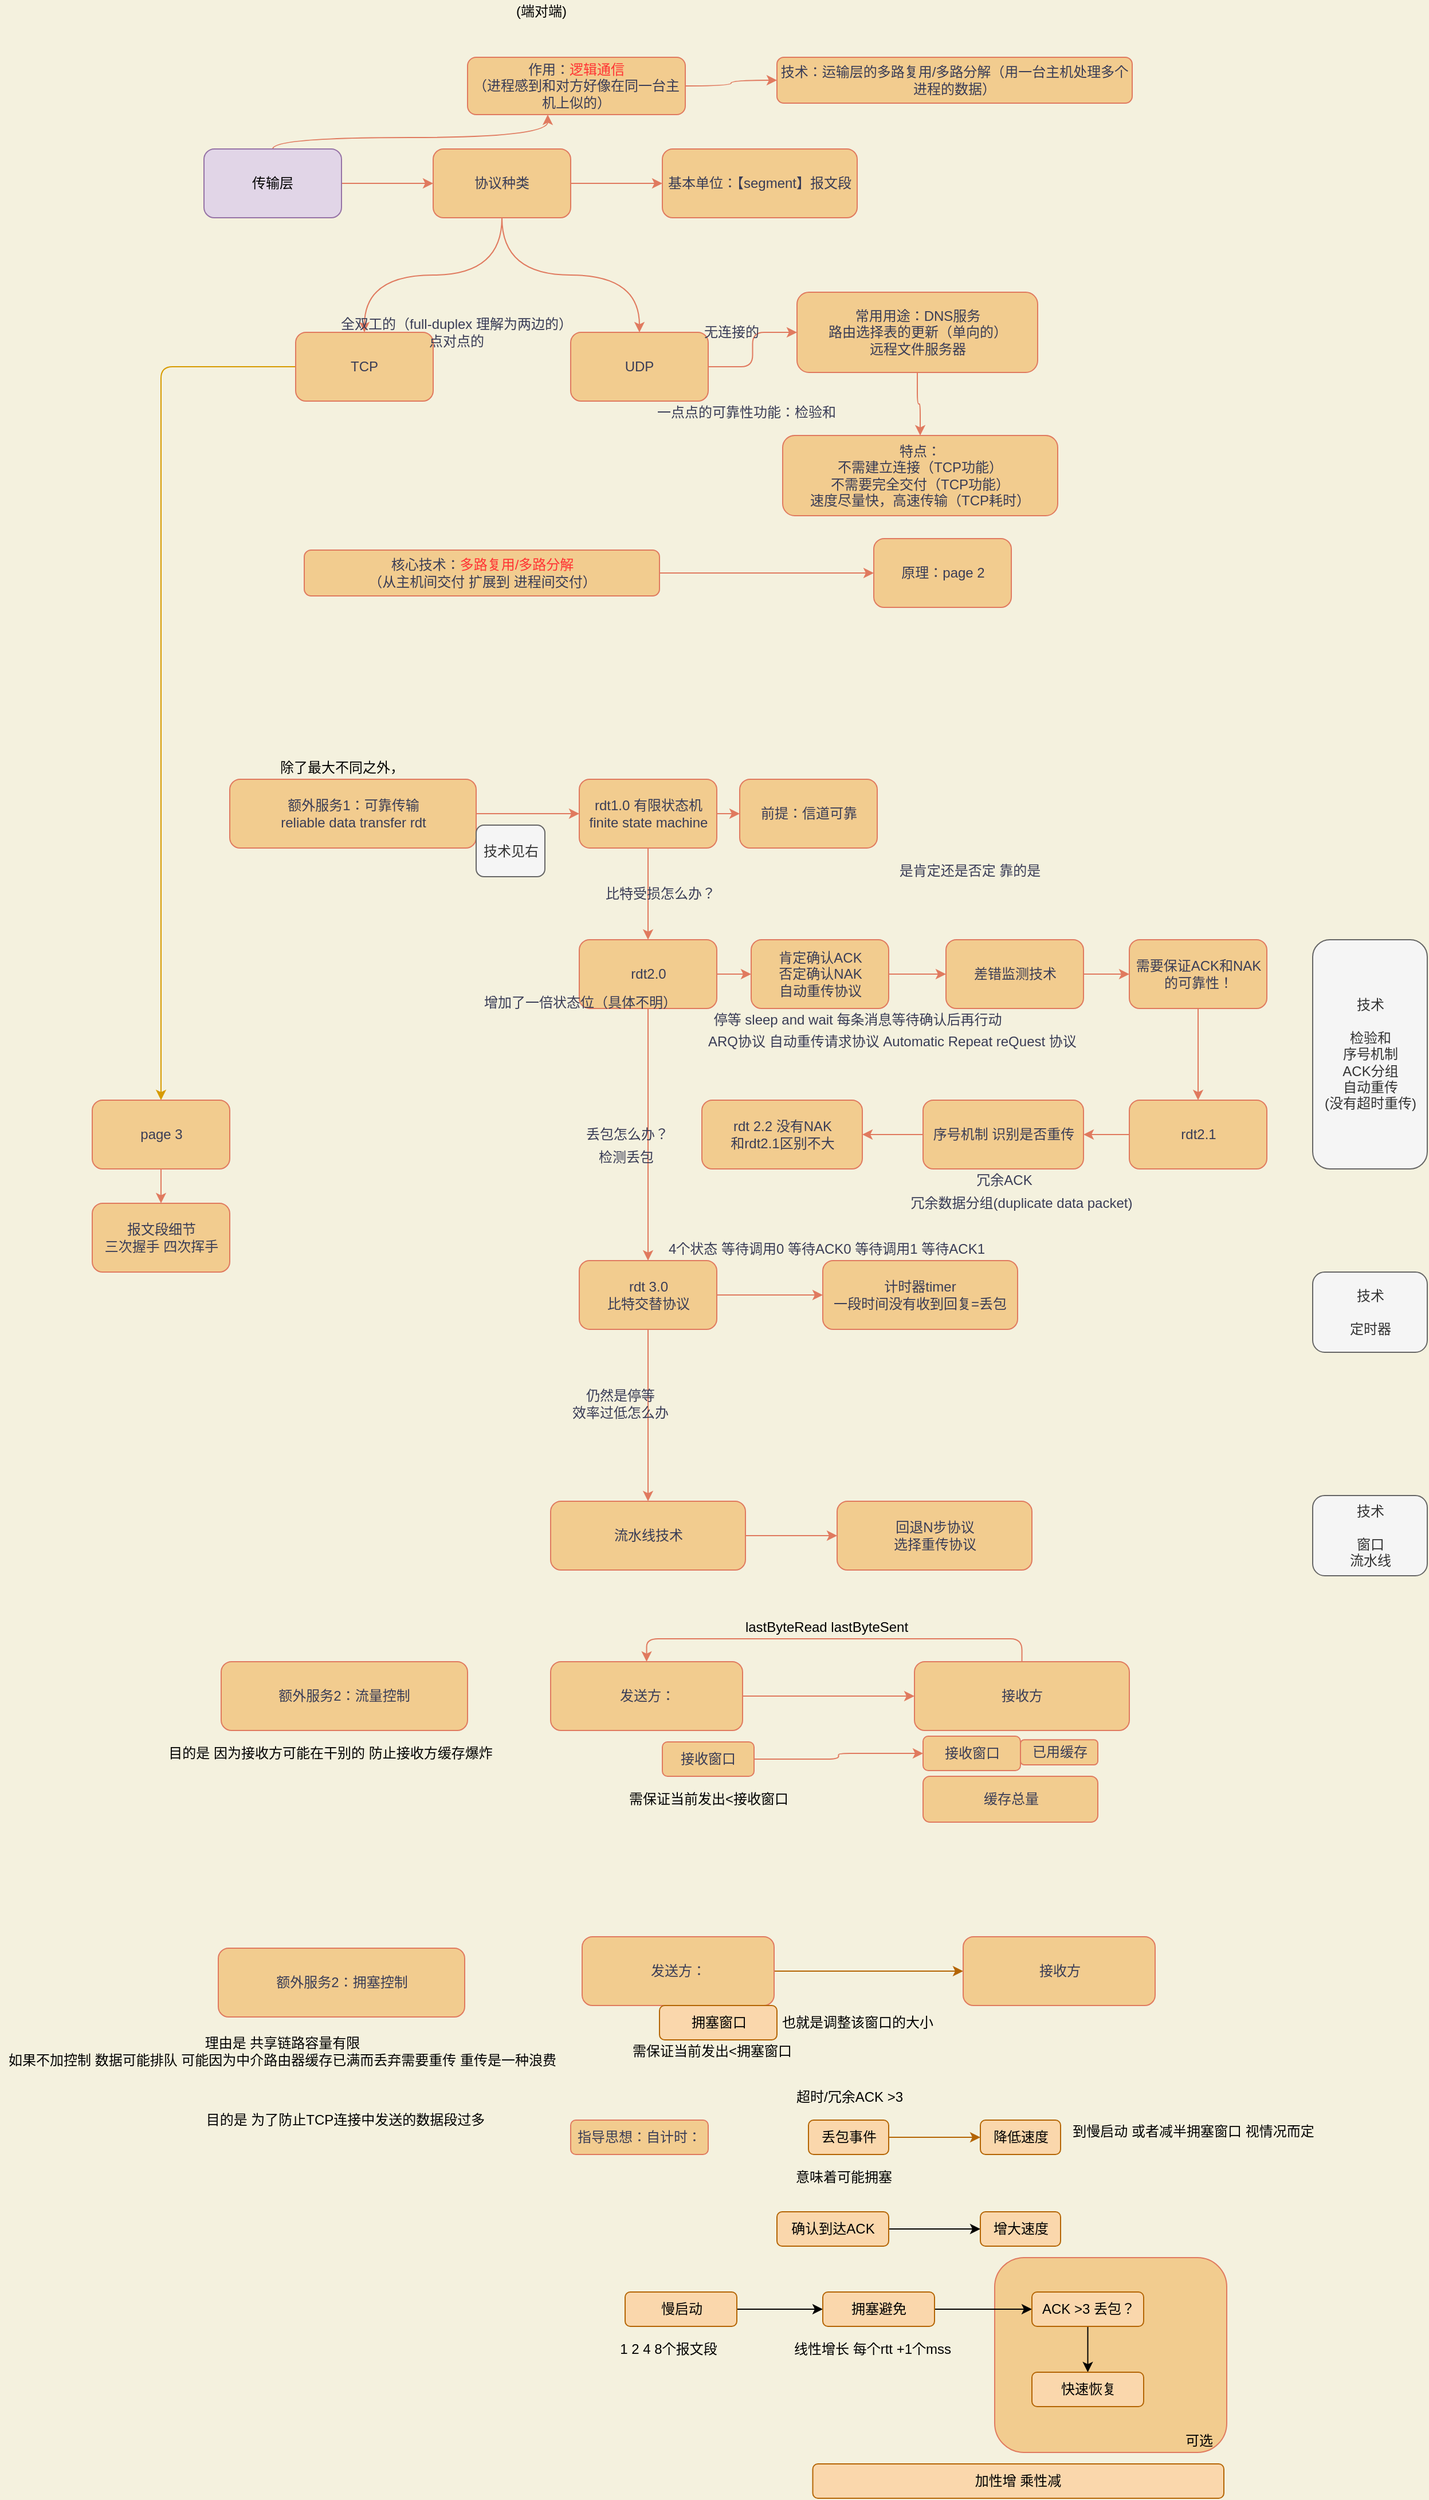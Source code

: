 <mxfile version="13.7.9" type="device" pages="3"><diagram id="uwIbcpYRmToCVGccUjf0" name="第 1 页"><mxGraphModel dx="1576" dy="1725" grid="1" gridSize="10" guides="1" tooltips="1" connect="1" arrows="1" fold="1" page="1" pageScale="1" pageWidth="827" pageHeight="1169" background="#F4F1DE" math="0" shadow="0"><root><mxCell id="0"/><mxCell id="1" parent="0"/><mxCell id="IMJeNNGLsaWncSzJ9tj3-46" value="" style="whiteSpace=wrap;html=1;rounded=1;fontColor=#393C56;strokeColor=#E07A5F;fillColor=#F2CC8F;" vertex="1" parent="1"><mxGeometry x="810" y="1930" width="202.5" height="170" as="geometry"/></mxCell><mxCell id="w6oMPXnxkGMU4bOd8BlV-8" value="" style="edgeStyle=orthogonalEdgeStyle;curved=1;rounded=1;orthogonalLoop=1;jettySize=auto;html=1;strokeColor=#E07A5F;fillColor=#F2CC8F;fontColor=#393C56;" parent="1" source="w6oMPXnxkGMU4bOd8BlV-1" target="w6oMPXnxkGMU4bOd8BlV-7" edge="1"><mxGeometry relative="1" as="geometry"><Array as="points"><mxPoint x="180" y="80"/><mxPoint x="420" y="80"/></Array></mxGeometry></mxCell><mxCell id="w6oMPXnxkGMU4bOd8BlV-10" value="" style="edgeStyle=orthogonalEdgeStyle;curved=1;rounded=1;orthogonalLoop=1;jettySize=auto;html=1;strokeColor=#E07A5F;fillColor=#F2CC8F;fontColor=#393C56;" parent="1" source="w6oMPXnxkGMU4bOd8BlV-1" target="w6oMPXnxkGMU4bOd8BlV-9" edge="1"><mxGeometry relative="1" as="geometry"/></mxCell><mxCell id="w6oMPXnxkGMU4bOd8BlV-1" value="传输层" style="whiteSpace=wrap;html=1;fillColor=#e1d5e7;rounded=1;strokeColor=#9673a6;" parent="1" vertex="1"><mxGeometry x="120" y="90" width="120" height="60" as="geometry"/></mxCell><mxCell id="w6oMPXnxkGMU4bOd8BlV-20" value="" style="edgeStyle=orthogonalEdgeStyle;curved=1;rounded=1;orthogonalLoop=1;jettySize=auto;html=1;strokeColor=#E07A5F;fillColor=#F2CC8F;fontColor=#393C56;" parent="1" source="w6oMPXnxkGMU4bOd8BlV-7" target="w6oMPXnxkGMU4bOd8BlV-19" edge="1"><mxGeometry relative="1" as="geometry"/></mxCell><mxCell id="w6oMPXnxkGMU4bOd8BlV-7" value="作用：&lt;font color=&quot;#ff3333&quot;&gt;逻辑通信&lt;/font&gt;&lt;br&gt;（进程感到和对方好像在同一台主机上似的）" style="whiteSpace=wrap;html=1;fillColor=#F2CC8F;strokeColor=#E07A5F;fontColor=#393C56;rounded=1;" parent="1" vertex="1"><mxGeometry x="350" y="10" width="190" height="50" as="geometry"/></mxCell><mxCell id="w6oMPXnxkGMU4bOd8BlV-12" value="" style="edgeStyle=orthogonalEdgeStyle;curved=1;rounded=1;orthogonalLoop=1;jettySize=auto;html=1;strokeColor=#E07A5F;fillColor=#F2CC8F;fontColor=#393C56;exitX=0.5;exitY=1;exitDx=0;exitDy=0;exitPerimeter=0;" parent="1" source="w6oMPXnxkGMU4bOd8BlV-9" target="w6oMPXnxkGMU4bOd8BlV-11" edge="1"><mxGeometry relative="1" as="geometry"/></mxCell><mxCell id="w6oMPXnxkGMU4bOd8BlV-16" style="edgeStyle=orthogonalEdgeStyle;curved=1;rounded=1;orthogonalLoop=1;jettySize=auto;html=1;strokeColor=#E07A5F;fillColor=#F2CC8F;fontColor=#393C56;" parent="1" source="w6oMPXnxkGMU4bOd8BlV-9" target="w6oMPXnxkGMU4bOd8BlV-14" edge="1"><mxGeometry relative="1" as="geometry"/></mxCell><mxCell id="w6oMPXnxkGMU4bOd8BlV-18" value="" style="edgeStyle=orthogonalEdgeStyle;curved=1;rounded=1;orthogonalLoop=1;jettySize=auto;html=1;strokeColor=#E07A5F;fillColor=#F2CC8F;fontColor=#393C56;" parent="1" source="w6oMPXnxkGMU4bOd8BlV-9" target="w6oMPXnxkGMU4bOd8BlV-17" edge="1"><mxGeometry relative="1" as="geometry"/></mxCell><mxCell id="w6oMPXnxkGMU4bOd8BlV-9" value="协议种类" style="whiteSpace=wrap;html=1;rounded=1;fontColor=#393C56;strokeColor=#E07A5F;fillColor=#F2CC8F;" parent="1" vertex="1"><mxGeometry x="320" y="90" width="120" height="60" as="geometry"/></mxCell><mxCell id="I4qp80SvUWEn1L2oXd5L-5" style="edgeStyle=orthogonalEdgeStyle;curved=0;rounded=1;sketch=0;orthogonalLoop=1;jettySize=auto;html=1;strokeColor=#d79b00;fillColor=#ffe6cc;fontColor=#393C56;entryX=0.5;entryY=0;entryDx=0;entryDy=0;" parent="1" source="w6oMPXnxkGMU4bOd8BlV-11" target="Va3bk6dm8qw_091xM9li-57" edge="1"><mxGeometry relative="1" as="geometry"><mxPoint x="85" y="670" as="targetPoint"/></mxGeometry></mxCell><mxCell id="w6oMPXnxkGMU4bOd8BlV-11" value="TCP" style="whiteSpace=wrap;html=1;rounded=1;fontColor=#393C56;strokeColor=#E07A5F;fillColor=#F2CC8F;" parent="1" vertex="1"><mxGeometry x="200" y="250" width="120" height="60" as="geometry"/></mxCell><mxCell id="Va3bk6dm8qw_091xM9li-101" value="" style="edgeStyle=orthogonalEdgeStyle;curved=0;rounded=1;sketch=0;orthogonalLoop=1;jettySize=auto;html=1;strokeColor=#E07A5F;fillColor=#F2CC8F;fontColor=#393C56;" parent="1" source="w6oMPXnxkGMU4bOd8BlV-14" target="Va3bk6dm8qw_091xM9li-100" edge="1"><mxGeometry relative="1" as="geometry"/></mxCell><mxCell id="w6oMPXnxkGMU4bOd8BlV-14" value="UDP" style="whiteSpace=wrap;html=1;rounded=1;fontColor=#393C56;strokeColor=#E07A5F;fillColor=#F2CC8F;" parent="1" vertex="1"><mxGeometry x="440" y="250" width="120" height="60" as="geometry"/></mxCell><mxCell id="w6oMPXnxkGMU4bOd8BlV-17" value="基本单位：【segment】报文段" style="whiteSpace=wrap;html=1;rounded=1;fontColor=#393C56;strokeColor=#E07A5F;fillColor=#F2CC8F;" parent="1" vertex="1"><mxGeometry x="520" y="90" width="170" height="60" as="geometry"/></mxCell><mxCell id="w6oMPXnxkGMU4bOd8BlV-19" value="技术：运输层的多路复用/多路分解（用一台主机处理多个进程的数据）" style="whiteSpace=wrap;html=1;fillColor=#F2CC8F;strokeColor=#E07A5F;fontColor=#393C56;rounded=1;" parent="1" vertex="1"><mxGeometry x="620" y="10" width="310" height="40" as="geometry"/></mxCell><mxCell id="KtajZlU_JOwA5aKmxbby-44" value="全双工的（full-duplex 理解为两边的）&lt;br&gt;点对点的" style="text;html=1;align=center;verticalAlign=middle;resizable=0;points=[];autosize=1;fontColor=#393C56;" parent="1" vertex="1"><mxGeometry x="230" y="235" width="220" height="30" as="geometry"/></mxCell><mxCell id="Va3bk6dm8qw_091xM9li-1" value="无连接的" style="text;html=1;align=center;verticalAlign=middle;resizable=0;points=[];autosize=1;fontColor=#393C56;" parent="1" vertex="1"><mxGeometry x="550" y="240" width="60" height="20" as="geometry"/></mxCell><mxCell id="Va3bk6dm8qw_091xM9li-51" value="" style="edgeStyle=orthogonalEdgeStyle;curved=0;rounded=1;sketch=0;orthogonalLoop=1;jettySize=auto;html=1;strokeColor=#E07A5F;fillColor=#F2CC8F;fontColor=#393C56;" parent="1" source="Va3bk6dm8qw_091xM9li-52" target="Va3bk6dm8qw_091xM9li-55" edge="1"><mxGeometry relative="1" as="geometry"/></mxCell><mxCell id="Va3bk6dm8qw_091xM9li-52" value="核心技术：&lt;font color=&quot;#ff3333&quot;&gt;多路复用/多路分解&lt;/font&gt;&lt;br&gt;（从主机间交付 扩展到 进程间交付）" style="whiteSpace=wrap;html=1;fillColor=#F2CC8F;strokeColor=#E07A5F;fontColor=#393C56;rounded=1;" parent="1" vertex="1"><mxGeometry x="207.5" y="440" width="310" height="40" as="geometry"/></mxCell><mxCell id="Va3bk6dm8qw_091xM9li-53" value="" style="edgeStyle=orthogonalEdgeStyle;curved=0;rounded=1;sketch=0;orthogonalLoop=1;jettySize=auto;html=1;strokeColor=#E07A5F;fillColor=#F2CC8F;fontColor=#393C56;" parent="1" source="Va3bk6dm8qw_091xM9li-54" target="Va3bk6dm8qw_091xM9li-61" edge="1"><mxGeometry relative="1" as="geometry"/></mxCell><mxCell id="Va3bk6dm8qw_091xM9li-54" value="额外服务1：可靠传输&lt;br&gt;reliable data transfer rdt" style="whiteSpace=wrap;html=1;rounded=1;fontColor=#393C56;strokeColor=#E07A5F;fillColor=#F2CC8F;" parent="1" vertex="1"><mxGeometry x="142.5" y="640" width="215" height="60" as="geometry"/></mxCell><mxCell id="Va3bk6dm8qw_091xM9li-55" value="原理：page 2" style="whiteSpace=wrap;html=1;rounded=1;fontColor=#393C56;strokeColor=#E07A5F;fillColor=#F2CC8F;" parent="1" vertex="1"><mxGeometry x="704.5" y="430" width="120" height="60" as="geometry"/></mxCell><mxCell id="Va3bk6dm8qw_091xM9li-56" value="" style="edgeStyle=orthogonalEdgeStyle;curved=0;rounded=1;sketch=0;orthogonalLoop=1;jettySize=auto;html=1;strokeColor=#E07A5F;fillColor=#F2CC8F;fontColor=#393C56;" parent="1" source="Va3bk6dm8qw_091xM9li-57" target="Va3bk6dm8qw_091xM9li-62" edge="1"><mxGeometry relative="1" as="geometry"/></mxCell><mxCell id="Va3bk6dm8qw_091xM9li-57" value="page 3" style="rounded=1;whiteSpace=wrap;html=1;sketch=0;strokeColor=#E07A5F;fillColor=#F2CC8F;fontColor=#393C56;" parent="1" vertex="1"><mxGeometry x="22.5" y="920" width="120" height="60" as="geometry"/></mxCell><mxCell id="Va3bk6dm8qw_091xM9li-58" value="额外服务2：流量控制" style="whiteSpace=wrap;html=1;rounded=1;fontColor=#393C56;strokeColor=#E07A5F;fillColor=#F2CC8F;" parent="1" vertex="1"><mxGeometry x="135" y="1410" width="215" height="60" as="geometry"/></mxCell><mxCell id="Va3bk6dm8qw_091xM9li-59" value="" style="edgeStyle=orthogonalEdgeStyle;curved=0;rounded=1;sketch=0;orthogonalLoop=1;jettySize=auto;html=1;strokeColor=#E07A5F;fillColor=#F2CC8F;fontColor=#393C56;" parent="1" source="Va3bk6dm8qw_091xM9li-61" target="Va3bk6dm8qw_091xM9li-63" edge="1"><mxGeometry relative="1" as="geometry"/></mxCell><mxCell id="Va3bk6dm8qw_091xM9li-60" value="" style="edgeStyle=orthogonalEdgeStyle;curved=0;rounded=1;sketch=0;orthogonalLoop=1;jettySize=auto;html=1;strokeColor=#E07A5F;fillColor=#F2CC8F;fontColor=#393C56;" parent="1" source="Va3bk6dm8qw_091xM9li-61" target="Va3bk6dm8qw_091xM9li-66" edge="1"><mxGeometry relative="1" as="geometry"/></mxCell><mxCell id="Va3bk6dm8qw_091xM9li-61" value="rdt1.0 有限状态机&lt;br&gt;finite state machine" style="whiteSpace=wrap;html=1;rounded=1;fontColor=#393C56;strokeColor=#E07A5F;fillColor=#F2CC8F;" parent="1" vertex="1"><mxGeometry x="447.5" y="640" width="120" height="60" as="geometry"/></mxCell><mxCell id="Va3bk6dm8qw_091xM9li-62" value="报文段细节&lt;br&gt;三次握手 四次挥手" style="whiteSpace=wrap;html=1;rounded=1;fontColor=#393C56;strokeColor=#E07A5F;fillColor=#F2CC8F;sketch=0;" parent="1" vertex="1"><mxGeometry x="22.5" y="1010" width="120" height="60" as="geometry"/></mxCell><mxCell id="Va3bk6dm8qw_091xM9li-63" value="前提：信道可靠" style="whiteSpace=wrap;html=1;rounded=1;fontColor=#393C56;strokeColor=#E07A5F;fillColor=#F2CC8F;" parent="1" vertex="1"><mxGeometry x="587.5" y="640" width="120" height="60" as="geometry"/></mxCell><mxCell id="Va3bk6dm8qw_091xM9li-64" value="" style="edgeStyle=orthogonalEdgeStyle;curved=0;rounded=1;sketch=0;orthogonalLoop=1;jettySize=auto;html=1;strokeColor=#E07A5F;fillColor=#F2CC8F;fontColor=#393C56;" parent="1" source="Va3bk6dm8qw_091xM9li-66" target="Va3bk6dm8qw_091xM9li-68" edge="1"><mxGeometry relative="1" as="geometry"/></mxCell><mxCell id="Va3bk6dm8qw_091xM9li-65" style="edgeStyle=orthogonalEdgeStyle;curved=0;rounded=1;sketch=0;orthogonalLoop=1;jettySize=auto;html=1;strokeColor=#E07A5F;fillColor=#F2CC8F;fontColor=#393C56;entryX=0.5;entryY=0;entryDx=0;entryDy=0;" parent="1" source="Va3bk6dm8qw_091xM9li-66" target="Va3bk6dm8qw_091xM9li-84" edge="1"><mxGeometry relative="1" as="geometry"><mxPoint x="507.5" y="1070.0" as="targetPoint"/></mxGeometry></mxCell><mxCell id="Va3bk6dm8qw_091xM9li-66" value="rdt2.0" style="whiteSpace=wrap;html=1;rounded=1;fontColor=#393C56;strokeColor=#E07A5F;fillColor=#F2CC8F;" parent="1" vertex="1"><mxGeometry x="447.5" y="780" width="120" height="60" as="geometry"/></mxCell><mxCell id="Va3bk6dm8qw_091xM9li-67" value="" style="edgeStyle=orthogonalEdgeStyle;curved=0;rounded=1;sketch=0;orthogonalLoop=1;jettySize=auto;html=1;strokeColor=#E07A5F;fillColor=#F2CC8F;fontColor=#393C56;" parent="1" source="Va3bk6dm8qw_091xM9li-68" target="Va3bk6dm8qw_091xM9li-70" edge="1"><mxGeometry relative="1" as="geometry"/></mxCell><mxCell id="Va3bk6dm8qw_091xM9li-68" value="肯定确认ACK&lt;br&gt;否定确认NAK&lt;br&gt;自动重传协议" style="whiteSpace=wrap;html=1;rounded=1;fontColor=#393C56;strokeColor=#E07A5F;fillColor=#F2CC8F;" parent="1" vertex="1"><mxGeometry x="597.5" y="780" width="120" height="60" as="geometry"/></mxCell><mxCell id="Va3bk6dm8qw_091xM9li-69" value="" style="edgeStyle=orthogonalEdgeStyle;curved=0;rounded=1;sketch=0;orthogonalLoop=1;jettySize=auto;html=1;strokeColor=#E07A5F;fillColor=#F2CC8F;fontColor=#393C56;" parent="1" source="Va3bk6dm8qw_091xM9li-70" target="Va3bk6dm8qw_091xM9li-74" edge="1"><mxGeometry relative="1" as="geometry"/></mxCell><mxCell id="Va3bk6dm8qw_091xM9li-70" value="差错监测技术" style="whiteSpace=wrap;html=1;rounded=1;fontColor=#393C56;strokeColor=#E07A5F;fillColor=#F2CC8F;" parent="1" vertex="1"><mxGeometry x="767.5" y="780" width="120" height="60" as="geometry"/></mxCell><mxCell id="Va3bk6dm8qw_091xM9li-71" value="是肯定还是否定 靠的是" style="text;html=1;align=center;verticalAlign=middle;resizable=0;points=[];autosize=1;fontColor=#393C56;" parent="1" vertex="1"><mxGeometry x="717.5" y="710" width="140" height="20" as="geometry"/></mxCell><mxCell id="Va3bk6dm8qw_091xM9li-72" value="停等 sleep and wait 每条消息等待确认后再行动" style="text;html=1;align=center;verticalAlign=middle;resizable=0;points=[];autosize=1;fontColor=#393C56;" parent="1" vertex="1"><mxGeometry x="554.5" y="840" width="270" height="20" as="geometry"/></mxCell><mxCell id="Va3bk6dm8qw_091xM9li-73" value="" style="edgeStyle=orthogonalEdgeStyle;curved=0;rounded=1;sketch=0;orthogonalLoop=1;jettySize=auto;html=1;strokeColor=#E07A5F;fillColor=#F2CC8F;fontColor=#393C56;" parent="1" source="Va3bk6dm8qw_091xM9li-74" target="Va3bk6dm8qw_091xM9li-76" edge="1"><mxGeometry relative="1" as="geometry"/></mxCell><mxCell id="Va3bk6dm8qw_091xM9li-74" value="需要保证ACK和NAK的可靠性！" style="whiteSpace=wrap;html=1;rounded=1;fontColor=#393C56;strokeColor=#E07A5F;fillColor=#F2CC8F;" parent="1" vertex="1"><mxGeometry x="927.5" y="780" width="120" height="60" as="geometry"/></mxCell><mxCell id="Va3bk6dm8qw_091xM9li-75" value="" style="edgeStyle=orthogonalEdgeStyle;curved=0;rounded=1;sketch=0;orthogonalLoop=1;jettySize=auto;html=1;strokeColor=#E07A5F;fillColor=#F2CC8F;fontColor=#393C56;" parent="1" source="Va3bk6dm8qw_091xM9li-76" target="Va3bk6dm8qw_091xM9li-79" edge="1"><mxGeometry relative="1" as="geometry"/></mxCell><mxCell id="Va3bk6dm8qw_091xM9li-76" value="rdt2.1 &lt;br&gt;" style="whiteSpace=wrap;html=1;rounded=1;fontColor=#393C56;strokeColor=#E07A5F;fillColor=#F2CC8F;" parent="1" vertex="1"><mxGeometry x="927.5" y="920" width="120" height="60" as="geometry"/></mxCell><mxCell id="Va3bk6dm8qw_091xM9li-77" value="ARQ协议 自动重传请求协议 Automatic Repeat reQuest 协议" style="text;whiteSpace=wrap;html=1;fontColor=#393C56;" parent="1" vertex="1"><mxGeometry x="557.5" y="855" width="350" height="30" as="geometry"/></mxCell><mxCell id="Va3bk6dm8qw_091xM9li-78" value="" style="edgeStyle=orthogonalEdgeStyle;curved=0;rounded=1;sketch=0;orthogonalLoop=1;jettySize=auto;html=1;strokeColor=#E07A5F;fillColor=#F2CC8F;fontColor=#393C56;" parent="1" source="Va3bk6dm8qw_091xM9li-79" target="Va3bk6dm8qw_091xM9li-87" edge="1"><mxGeometry relative="1" as="geometry"/></mxCell><mxCell id="Va3bk6dm8qw_091xM9li-79" value="序号机制 识别是否重传" style="whiteSpace=wrap;html=1;rounded=1;fontColor=#393C56;strokeColor=#E07A5F;fillColor=#F2CC8F;" parent="1" vertex="1"><mxGeometry x="747.5" y="920" width="140" height="60" as="geometry"/></mxCell><mxCell id="Va3bk6dm8qw_091xM9li-80" value="比特受损怎么办？" style="text;html=1;align=center;verticalAlign=middle;resizable=0;points=[];autosize=1;fontColor=#393C56;" parent="1" vertex="1"><mxGeometry x="462.5" y="730" width="110" height="20" as="geometry"/></mxCell><mxCell id="Va3bk6dm8qw_091xM9li-81" value="增加了一倍状态位（具体不明）" style="text;html=1;align=center;verticalAlign=middle;resizable=0;points=[];autosize=1;fontColor=#393C56;" parent="1" vertex="1"><mxGeometry x="357.5" y="825" width="180" height="20" as="geometry"/></mxCell><mxCell id="Va3bk6dm8qw_091xM9li-82" value="" style="edgeStyle=orthogonalEdgeStyle;curved=0;rounded=1;sketch=0;orthogonalLoop=1;jettySize=auto;html=1;strokeColor=#E07A5F;fillColor=#F2CC8F;fontColor=#393C56;" parent="1" source="Va3bk6dm8qw_091xM9li-84" target="Va3bk6dm8qw_091xM9li-91" edge="1"><mxGeometry relative="1" as="geometry"/></mxCell><mxCell id="Va3bk6dm8qw_091xM9li-83" style="edgeStyle=orthogonalEdgeStyle;curved=0;rounded=1;sketch=0;orthogonalLoop=1;jettySize=auto;html=1;strokeColor=#E07A5F;fillColor=#F2CC8F;fontColor=#393C56;entryX=0.5;entryY=0;entryDx=0;entryDy=0;" parent="1" source="Va3bk6dm8qw_091xM9li-84" target="Va3bk6dm8qw_091xM9li-94" edge="1"><mxGeometry relative="1" as="geometry"><mxPoint x="507.5" y="1280.0" as="targetPoint"/></mxGeometry></mxCell><mxCell id="Va3bk6dm8qw_091xM9li-84" value="rdt 3.0&lt;br&gt;比特交替协议" style="rounded=1;whiteSpace=wrap;html=1;sketch=0;strokeColor=#E07A5F;fillColor=#F2CC8F;fontColor=#393C56;" parent="1" vertex="1"><mxGeometry x="447.5" y="1060" width="120" height="60" as="geometry"/></mxCell><mxCell id="Va3bk6dm8qw_091xM9li-85" value="丢包怎么办？" style="text;html=1;align=center;verticalAlign=middle;resizable=0;points=[];autosize=1;fontColor=#393C56;" parent="1" vertex="1"><mxGeometry x="444" y="940" width="90" height="20" as="geometry"/></mxCell><mxCell id="Va3bk6dm8qw_091xM9li-86" value="冗余ACK" style="text;html=1;align=center;verticalAlign=middle;resizable=0;points=[];autosize=1;fontColor=#393C56;" parent="1" vertex="1"><mxGeometry x="787.5" y="980" width="60" height="20" as="geometry"/></mxCell><mxCell id="Va3bk6dm8qw_091xM9li-87" value="rdt 2.2 没有NAK&lt;br&gt;和rdt2.1区别不大" style="whiteSpace=wrap;html=1;rounded=1;fontColor=#393C56;strokeColor=#E07A5F;fillColor=#F2CC8F;" parent="1" vertex="1"><mxGeometry x="554.5" y="920" width="140" height="60" as="geometry"/></mxCell><mxCell id="Va3bk6dm8qw_091xM9li-88" value="检测丢包" style="text;html=1;align=center;verticalAlign=middle;resizable=0;points=[];autosize=1;fontColor=#393C56;" parent="1" vertex="1"><mxGeometry x="457.5" y="960" width="60" height="20" as="geometry"/></mxCell><mxCell id="Va3bk6dm8qw_091xM9li-89" value="技术&lt;br&gt;&lt;br&gt;检验和&lt;br&gt;序号机制&lt;br&gt;ACK分组&lt;br&gt;自动重传&lt;br&gt;(没有超时重传)" style="rounded=1;whiteSpace=wrap;html=1;sketch=0;strokeColor=#666666;fillColor=#f5f5f5;fontColor=#333333;" parent="1" vertex="1"><mxGeometry x="1087.5" y="780" width="100" height="200" as="geometry"/></mxCell><mxCell id="Va3bk6dm8qw_091xM9li-90" value="冗余数据分组(duplicate data packet)" style="text;html=1;align=center;verticalAlign=middle;resizable=0;points=[];autosize=1;fontColor=#393C56;" parent="1" vertex="1"><mxGeometry x="727.5" y="1000" width="210" height="20" as="geometry"/></mxCell><mxCell id="Va3bk6dm8qw_091xM9li-91" value="计时器timer&lt;br&gt;一段时间没有收到回复=丢包" style="rounded=1;whiteSpace=wrap;html=1;sketch=0;strokeColor=#E07A5F;fillColor=#F2CC8F;fontColor=#393C56;" parent="1" vertex="1"><mxGeometry x="660" y="1060" width="170" height="60" as="geometry"/></mxCell><mxCell id="Va3bk6dm8qw_091xM9li-92" value="4个状态 等待调用0 等待ACK0 等待调用1 等待ACK1" style="text;html=1;align=center;verticalAlign=middle;resizable=0;points=[];autosize=1;fontColor=#393C56;" parent="1" vertex="1"><mxGeometry x="517.5" y="1040" width="290" height="20" as="geometry"/></mxCell><mxCell id="Va3bk6dm8qw_091xM9li-93" value="" style="edgeStyle=orthogonalEdgeStyle;curved=0;rounded=1;sketch=0;orthogonalLoop=1;jettySize=auto;html=1;strokeColor=#E07A5F;fillColor=#F2CC8F;fontColor=#393C56;" parent="1" source="Va3bk6dm8qw_091xM9li-94" target="Va3bk6dm8qw_091xM9li-96" edge="1"><mxGeometry relative="1" as="geometry"/></mxCell><mxCell id="Va3bk6dm8qw_091xM9li-94" value="流水线技术" style="rounded=1;whiteSpace=wrap;html=1;sketch=0;strokeColor=#E07A5F;fillColor=#F2CC8F;fontColor=#393C56;" parent="1" vertex="1"><mxGeometry x="422.5" y="1270" width="170" height="60" as="geometry"/></mxCell><mxCell id="Va3bk6dm8qw_091xM9li-95" value="仍然是停等 &lt;br&gt;效率过低怎么办" style="text;html=1;align=center;verticalAlign=middle;resizable=0;points=[];autosize=1;fontColor=#393C56;" parent="1" vertex="1"><mxGeometry x="432.5" y="1170" width="100" height="30" as="geometry"/></mxCell><mxCell id="Va3bk6dm8qw_091xM9li-96" value="回退N步协议&lt;br&gt;选择重传协议" style="rounded=1;whiteSpace=wrap;html=1;sketch=0;strokeColor=#E07A5F;fillColor=#F2CC8F;fontColor=#393C56;" parent="1" vertex="1"><mxGeometry x="672.5" y="1270" width="170" height="60" as="geometry"/></mxCell><mxCell id="Va3bk6dm8qw_091xM9li-97" value="技术&lt;br&gt;&lt;br&gt;定时器" style="rounded=1;whiteSpace=wrap;html=1;sketch=0;strokeColor=#666666;fillColor=#f5f5f5;fontColor=#333333;" parent="1" vertex="1"><mxGeometry x="1087.5" y="1070" width="100" height="70" as="geometry"/></mxCell><mxCell id="Va3bk6dm8qw_091xM9li-98" value="技术&lt;br&gt;&lt;br&gt;窗口&lt;br&gt;流水线" style="rounded=1;whiteSpace=wrap;html=1;sketch=0;strokeColor=#666666;fillColor=#f5f5f5;fontColor=#333333;" parent="1" vertex="1"><mxGeometry x="1087.5" y="1265" width="100" height="70" as="geometry"/></mxCell><mxCell id="Va3bk6dm8qw_091xM9li-99" value="技术见右" style="rounded=1;whiteSpace=wrap;html=1;sketch=0;strokeColor=#666666;fillColor=#f5f5f5;fontColor=#333333;" parent="1" vertex="1"><mxGeometry x="357.5" y="680" width="60" height="45" as="geometry"/></mxCell><mxCell id="Va3bk6dm8qw_091xM9li-103" value="" style="edgeStyle=orthogonalEdgeStyle;curved=0;rounded=1;sketch=0;orthogonalLoop=1;jettySize=auto;html=1;strokeColor=#E07A5F;fillColor=#F2CC8F;fontColor=#393C56;" parent="1" source="Va3bk6dm8qw_091xM9li-100" target="Va3bk6dm8qw_091xM9li-102" edge="1"><mxGeometry relative="1" as="geometry"/></mxCell><mxCell id="Va3bk6dm8qw_091xM9li-100" value="常用用途：DNS服务&lt;br&gt;路由选择表的更新（单向的）&lt;br&gt;远程文件服务器" style="whiteSpace=wrap;html=1;rounded=1;fontColor=#393C56;strokeColor=#E07A5F;fillColor=#F2CC8F;" parent="1" vertex="1"><mxGeometry x="637.5" y="215" width="210" height="70" as="geometry"/></mxCell><mxCell id="Va3bk6dm8qw_091xM9li-102" value="特点：&lt;br&gt;不需建立连接（TCP功能）&lt;br&gt;不需要完全交付（TCP功能）&lt;br&gt;速度尽量快，高速传输（TCP耗时）" style="whiteSpace=wrap;html=1;rounded=1;fontColor=#393C56;strokeColor=#E07A5F;fillColor=#F2CC8F;" parent="1" vertex="1"><mxGeometry x="625" y="340" width="240" height="70" as="geometry"/></mxCell><mxCell id="Va3bk6dm8qw_091xM9li-104" value="一点点的可靠性功能：检验和" style="text;html=1;align=center;verticalAlign=middle;resizable=0;points=[];autosize=1;fontColor=#393C56;" parent="1" vertex="1"><mxGeometry x="507.5" y="310" width="170" height="20" as="geometry"/></mxCell><mxCell id="YdURzU5CFXL5nytjuuaU-1" value="(端对端)" style="text;html=1;align=center;verticalAlign=middle;resizable=0;points=[];autosize=1;" parent="1" vertex="1"><mxGeometry x="384" y="-40" width="60" height="20" as="geometry"/></mxCell><mxCell id="IMJeNNGLsaWncSzJ9tj3-1" value="除了最大不同之外，" style="text;html=1;align=center;verticalAlign=middle;resizable=0;points=[];autosize=1;" vertex="1" parent="1"><mxGeometry x="180" y="620" width="120" height="20" as="geometry"/></mxCell><mxCell id="IMJeNNGLsaWncSzJ9tj3-2" value="额外服务2：拥塞控制" style="whiteSpace=wrap;html=1;rounded=1;fontColor=#393C56;strokeColor=#E07A5F;fillColor=#F2CC8F;" vertex="1" parent="1"><mxGeometry x="132.5" y="1660" width="215" height="60" as="geometry"/></mxCell><mxCell id="IMJeNNGLsaWncSzJ9tj3-5" value="目的是 因为接收方可能在干别的 防止接收方缓存爆炸" style="text;html=1;align=center;verticalAlign=middle;resizable=0;points=[];autosize=1;" vertex="1" parent="1"><mxGeometry x="80" y="1480" width="300" height="20" as="geometry"/></mxCell><mxCell id="IMJeNNGLsaWncSzJ9tj3-6" value="发送方：" style="whiteSpace=wrap;html=1;rounded=1;fontColor=#393C56;strokeColor=#E07A5F;fillColor=#F2CC8F;" vertex="1" parent="1"><mxGeometry x="422.5" y="1410" width="167.5" height="60" as="geometry"/></mxCell><mxCell id="IMJeNNGLsaWncSzJ9tj3-7" value="接收方" style="whiteSpace=wrap;html=1;rounded=1;fontColor=#393C56;strokeColor=#E07A5F;fillColor=#F2CC8F;" vertex="1" parent="1"><mxGeometry x="740" y="1410" width="187.5" height="60" as="geometry"/></mxCell><mxCell id="IMJeNNGLsaWncSzJ9tj3-8" value="" style="edgeStyle=orthogonalEdgeStyle;curved=0;rounded=1;sketch=0;orthogonalLoop=1;jettySize=auto;html=1;strokeColor=#E07A5F;fillColor=#F2CC8F;fontColor=#393C56;entryX=0;entryY=0.5;entryDx=0;entryDy=0;exitX=1;exitY=0.5;exitDx=0;exitDy=0;" edge="1" parent="1" source="IMJeNNGLsaWncSzJ9tj3-6" target="IMJeNNGLsaWncSzJ9tj3-7"><mxGeometry relative="1" as="geometry"><mxPoint x="680" y="1440" as="sourcePoint"/><mxPoint x="729.5" y="1439.66" as="targetPoint"/></mxGeometry></mxCell><mxCell id="IMJeNNGLsaWncSzJ9tj3-9" value="接收窗口" style="whiteSpace=wrap;html=1;rounded=1;fontColor=#393C56;strokeColor=#E07A5F;fillColor=#F2CC8F;" vertex="1" parent="1"><mxGeometry x="520" y="1480" width="80" height="30" as="geometry"/></mxCell><mxCell id="IMJeNNGLsaWncSzJ9tj3-10" value="接收窗口" style="whiteSpace=wrap;html=1;rounded=1;fontColor=#393C56;strokeColor=#E07A5F;fillColor=#F2CC8F;" vertex="1" parent="1"><mxGeometry x="747.5" y="1475" width="85" height="30" as="geometry"/></mxCell><mxCell id="IMJeNNGLsaWncSzJ9tj3-11" value="" style="edgeStyle=orthogonalEdgeStyle;curved=0;rounded=1;sketch=0;orthogonalLoop=1;jettySize=auto;html=1;strokeColor=#E07A5F;fillColor=#F2CC8F;fontColor=#393C56;entryX=0;entryY=0.5;entryDx=0;entryDy=0;exitX=1;exitY=0.5;exitDx=0;exitDy=0;" edge="1" parent="1" source="IMJeNNGLsaWncSzJ9tj3-9" target="IMJeNNGLsaWncSzJ9tj3-10"><mxGeometry relative="1" as="geometry"><mxPoint x="675" y="1470" as="sourcePoint"/><mxPoint x="724.5" y="1469.66" as="targetPoint"/></mxGeometry></mxCell><mxCell id="IMJeNNGLsaWncSzJ9tj3-12" value="缓存总量" style="whiteSpace=wrap;html=1;rounded=1;fontColor=#393C56;strokeColor=#E07A5F;fillColor=#F2CC8F;" vertex="1" parent="1"><mxGeometry x="747.5" y="1510" width="152.5" height="40" as="geometry"/></mxCell><mxCell id="IMJeNNGLsaWncSzJ9tj3-13" value="已用缓存" style="whiteSpace=wrap;html=1;rounded=1;fontColor=#393C56;strokeColor=#E07A5F;fillColor=#F2CC8F;" vertex="1" parent="1"><mxGeometry x="832.5" y="1478.13" width="67.5" height="21.87" as="geometry"/></mxCell><mxCell id="IMJeNNGLsaWncSzJ9tj3-14" value="" style="edgeStyle=orthogonalEdgeStyle;curved=0;rounded=1;sketch=0;orthogonalLoop=1;jettySize=auto;html=1;strokeColor=#E07A5F;fillColor=#F2CC8F;fontColor=#393C56;entryX=0.5;entryY=0;entryDx=0;entryDy=0;exitX=0.5;exitY=0;exitDx=0;exitDy=0;" edge="1" parent="1" source="IMJeNNGLsaWncSzJ9tj3-7" target="IMJeNNGLsaWncSzJ9tj3-6"><mxGeometry relative="1" as="geometry"><mxPoint x="600" y="1450" as="sourcePoint"/><mxPoint x="750.0" y="1450" as="targetPoint"/></mxGeometry></mxCell><mxCell id="IMJeNNGLsaWncSzJ9tj3-15" value="lastByteRead lastByteSent" style="text;html=1;align=center;verticalAlign=middle;resizable=0;points=[];autosize=1;" vertex="1" parent="1"><mxGeometry x="582.5" y="1370" width="160" height="20" as="geometry"/></mxCell><mxCell id="IMJeNNGLsaWncSzJ9tj3-16" value="需保证当前发出&amp;lt;接收窗口" style="text;html=1;align=center;verticalAlign=middle;resizable=0;points=[];autosize=1;" vertex="1" parent="1"><mxGeometry x="485" y="1520" width="150" height="20" as="geometry"/></mxCell><mxCell id="IMJeNNGLsaWncSzJ9tj3-17" value="目的是 为了防止TCP连接中发送的数据段过多" style="text;html=1;align=center;verticalAlign=middle;resizable=0;points=[];autosize=1;" vertex="1" parent="1"><mxGeometry x="112.5" y="1800" width="260" height="20" as="geometry"/></mxCell><mxCell id="IMJeNNGLsaWncSzJ9tj3-18" value="理由是 共享链路容量有限 &lt;br&gt;如果不加控制 数据可能排队 可能因为中介路由器缓存已满而丢弃需要重传 重传是一种浪费" style="text;html=1;align=center;verticalAlign=middle;resizable=0;points=[];autosize=1;" vertex="1" parent="1"><mxGeometry x="-57.5" y="1735" width="490" height="30" as="geometry"/></mxCell><mxCell id="IMJeNNGLsaWncSzJ9tj3-21" value="" style="edgeStyle=orthogonalEdgeStyle;rounded=0;orthogonalLoop=1;jettySize=auto;html=1;fillColor=#fad7ac;strokeColor=#b46504;shadow=0;sketch=0;" edge="1" parent="1" source="IMJeNNGLsaWncSzJ9tj3-19" target="IMJeNNGLsaWncSzJ9tj3-20"><mxGeometry relative="1" as="geometry"/></mxCell><mxCell id="IMJeNNGLsaWncSzJ9tj3-19" value="发送方：" style="whiteSpace=wrap;html=1;rounded=1;fontColor=#393C56;strokeColor=#E07A5F;fillColor=#F2CC8F;" vertex="1" parent="1"><mxGeometry x="450" y="1650" width="167.5" height="60" as="geometry"/></mxCell><mxCell id="IMJeNNGLsaWncSzJ9tj3-20" value="接收方" style="whiteSpace=wrap;html=1;rounded=1;fontColor=#393C56;strokeColor=#E07A5F;fillColor=#F2CC8F;" vertex="1" parent="1"><mxGeometry x="782.5" y="1650" width="167.5" height="60" as="geometry"/></mxCell><mxCell id="IMJeNNGLsaWncSzJ9tj3-22" value="拥塞窗口" style="whiteSpace=wrap;html=1;rounded=1;strokeColor=#b46504;fillColor=#fad7ac;" vertex="1" parent="1"><mxGeometry x="517.5" y="1710" width="102.5" height="30" as="geometry"/></mxCell><mxCell id="IMJeNNGLsaWncSzJ9tj3-23" value="需保证当前发出&amp;lt;拥塞窗口" style="text;html=1;align=center;verticalAlign=middle;resizable=0;points=[];autosize=1;" vertex="1" parent="1"><mxGeometry x="487.5" y="1740" width="150" height="20" as="geometry"/></mxCell><mxCell id="IMJeNNGLsaWncSzJ9tj3-24" value="指导思想：自计时：" style="whiteSpace=wrap;html=1;rounded=1;fontColor=#393C56;strokeColor=#E07A5F;fillColor=#F2CC8F;" vertex="1" parent="1"><mxGeometry x="440" y="1810" width="120" height="30" as="geometry"/></mxCell><mxCell id="IMJeNNGLsaWncSzJ9tj3-29" value="" style="edgeStyle=orthogonalEdgeStyle;rounded=0;orthogonalLoop=1;jettySize=auto;html=1;fillColor=#fad7ac;strokeColor=#b46504;shadow=0;sketch=0;" edge="1" parent="1" source="IMJeNNGLsaWncSzJ9tj3-25" target="IMJeNNGLsaWncSzJ9tj3-28"><mxGeometry relative="1" as="geometry"/></mxCell><mxCell id="IMJeNNGLsaWncSzJ9tj3-25" value="丢包事件" style="whiteSpace=wrap;html=1;rounded=1;strokeColor=#b46504;fillColor=#fad7ac;shadow=0;sketch=0;" vertex="1" parent="1"><mxGeometry x="647.5" y="1810" width="70" height="30" as="geometry"/></mxCell><mxCell id="IMJeNNGLsaWncSzJ9tj3-28" value="降低速度" style="whiteSpace=wrap;html=1;rounded=1;strokeColor=#b46504;fillColor=#fad7ac;shadow=0;sketch=0;" vertex="1" parent="1"><mxGeometry x="797.5" y="1810" width="70" height="30" as="geometry"/></mxCell><mxCell id="IMJeNNGLsaWncSzJ9tj3-30" value="超时/冗余ACK &amp;gt;3" style="text;html=1;align=center;verticalAlign=middle;resizable=0;points=[];autosize=1;" vertex="1" parent="1"><mxGeometry x="627.5" y="1780" width="110" height="20" as="geometry"/></mxCell><mxCell id="IMJeNNGLsaWncSzJ9tj3-31" value="意味着可能拥塞" style="text;html=1;align=center;verticalAlign=middle;resizable=0;points=[];autosize=1;" vertex="1" parent="1"><mxGeometry x="627.5" y="1850" width="100" height="20" as="geometry"/></mxCell><mxCell id="IMJeNNGLsaWncSzJ9tj3-34" value="" style="edgeStyle=orthogonalEdgeStyle;rounded=0;sketch=0;orthogonalLoop=1;jettySize=auto;html=1;shadow=0;" edge="1" parent="1" source="IMJeNNGLsaWncSzJ9tj3-32" target="IMJeNNGLsaWncSzJ9tj3-33"><mxGeometry relative="1" as="geometry"/></mxCell><mxCell id="IMJeNNGLsaWncSzJ9tj3-32" value="确认到达ACK" style="whiteSpace=wrap;html=1;rounded=1;strokeColor=#b46504;fillColor=#fad7ac;shadow=0;sketch=0;" vertex="1" parent="1"><mxGeometry x="620" y="1890" width="97.5" height="30" as="geometry"/></mxCell><mxCell id="IMJeNNGLsaWncSzJ9tj3-33" value="增大速度" style="whiteSpace=wrap;html=1;rounded=1;strokeColor=#b46504;fillColor=#fad7ac;shadow=0;sketch=0;" vertex="1" parent="1"><mxGeometry x="797.5" y="1890" width="70" height="30" as="geometry"/></mxCell><mxCell id="IMJeNNGLsaWncSzJ9tj3-35" value="也就是调整该窗口的大小" style="text;html=1;align=center;verticalAlign=middle;resizable=0;points=[];autosize=1;" vertex="1" parent="1"><mxGeometry x="614.5" y="1715" width="150" height="20" as="geometry"/></mxCell><mxCell id="IMJeNNGLsaWncSzJ9tj3-39" value="" style="edgeStyle=orthogonalEdgeStyle;rounded=0;sketch=0;orthogonalLoop=1;jettySize=auto;html=1;shadow=0;" edge="1" parent="1" source="IMJeNNGLsaWncSzJ9tj3-36" target="IMJeNNGLsaWncSzJ9tj3-38"><mxGeometry relative="1" as="geometry"/></mxCell><mxCell id="IMJeNNGLsaWncSzJ9tj3-36" value="慢启动" style="whiteSpace=wrap;html=1;rounded=1;strokeColor=#b46504;fillColor=#fad7ac;shadow=0;sketch=0;" vertex="1" parent="1"><mxGeometry x="487.5" y="1960" width="97.5" height="30" as="geometry"/></mxCell><mxCell id="IMJeNNGLsaWncSzJ9tj3-37" value="1 2 4 8个报文段" style="text;html=1;align=center;verticalAlign=middle;resizable=0;points=[];autosize=1;" vertex="1" parent="1"><mxGeometry x="475" y="2000" width="100" height="20" as="geometry"/></mxCell><mxCell id="IMJeNNGLsaWncSzJ9tj3-43" value="" style="edgeStyle=orthogonalEdgeStyle;rounded=0;sketch=0;orthogonalLoop=1;jettySize=auto;html=1;shadow=0;" edge="1" parent="1" source="IMJeNNGLsaWncSzJ9tj3-38" target="IMJeNNGLsaWncSzJ9tj3-42"><mxGeometry relative="1" as="geometry"/></mxCell><mxCell id="IMJeNNGLsaWncSzJ9tj3-38" value="拥塞避免" style="whiteSpace=wrap;html=1;rounded=1;strokeColor=#b46504;fillColor=#fad7ac;shadow=0;sketch=0;" vertex="1" parent="1"><mxGeometry x="660" y="1960" width="97.5" height="30" as="geometry"/></mxCell><mxCell id="IMJeNNGLsaWncSzJ9tj3-40" value="到慢启动 或者减半拥塞窗口 视情况而定" style="text;html=1;align=center;verticalAlign=middle;resizable=0;points=[];autosize=1;" vertex="1" parent="1"><mxGeometry x="867.5" y="1810" width="230" height="20" as="geometry"/></mxCell><mxCell id="IMJeNNGLsaWncSzJ9tj3-41" value="线性增长 每个rtt +1个mss" style="text;html=1;align=center;verticalAlign=middle;resizable=0;points=[];autosize=1;" vertex="1" parent="1"><mxGeometry x="627.5" y="2000" width="150" height="20" as="geometry"/></mxCell><mxCell id="IMJeNNGLsaWncSzJ9tj3-45" value="" style="edgeStyle=orthogonalEdgeStyle;rounded=0;sketch=0;orthogonalLoop=1;jettySize=auto;html=1;shadow=0;" edge="1" parent="1" source="IMJeNNGLsaWncSzJ9tj3-42" target="IMJeNNGLsaWncSzJ9tj3-44"><mxGeometry relative="1" as="geometry"/></mxCell><mxCell id="IMJeNNGLsaWncSzJ9tj3-42" value="ACK &amp;gt;3 丢包？" style="whiteSpace=wrap;html=1;rounded=1;strokeColor=#b46504;fillColor=#fad7ac;shadow=0;sketch=0;" vertex="1" parent="1"><mxGeometry x="842.5" y="1960" width="97.5" height="30" as="geometry"/></mxCell><mxCell id="IMJeNNGLsaWncSzJ9tj3-44" value="快速恢复" style="whiteSpace=wrap;html=1;rounded=1;strokeColor=#b46504;fillColor=#fad7ac;shadow=0;sketch=0;" vertex="1" parent="1"><mxGeometry x="842.5" y="2030" width="97.5" height="30" as="geometry"/></mxCell><mxCell id="IMJeNNGLsaWncSzJ9tj3-47" value="可选" style="text;html=1;align=center;verticalAlign=middle;resizable=0;points=[];autosize=1;" vertex="1" parent="1"><mxGeometry x="967.5" y="2080" width="40" height="20" as="geometry"/></mxCell><mxCell id="IMJeNNGLsaWncSzJ9tj3-48" value="加性增 乘性减" style="whiteSpace=wrap;html=1;rounded=1;strokeColor=#b46504;fillColor=#fad7ac;shadow=0;sketch=0;" vertex="1" parent="1"><mxGeometry x="651.25" y="2110" width="358.75" height="30" as="geometry"/></mxCell></root></mxGraphModel></diagram><diagram id="egNJIk1lPBdIYzz-ACkF" name="2.多路复用/分解"><mxGraphModel dx="1086" dy="799" grid="1" gridSize="10" guides="1" tooltips="1" connect="1" arrows="1" fold="1" page="1" pageScale="1" pageWidth="827" pageHeight="1169" background="#F4F1DE" math="0" shadow="0"><root><mxCell id="uNsyb5CBDO8YO-IuWXR0-0"/><mxCell id="uNsyb5CBDO8YO-IuWXR0-1" parent="uNsyb5CBDO8YO-IuWXR0-0"/><mxCell id="SPMV6SgNs16M-G8W1MkM-1" value="" style="rounded=1;whiteSpace=wrap;html=1;fillColor=#F2CC8F;strokeColor=#E07A5F;fontColor=#393C56;opacity=40;" parent="uNsyb5CBDO8YO-IuWXR0-1" vertex="1"><mxGeometry x="42.5" y="105" width="1277.5" height="395" as="geometry"/></mxCell><mxCell id="SPMV6SgNs16M-G8W1MkM-2" value="多路复用/多路分解" style="rounded=1;whiteSpace=wrap;html=1;strokeColor=#E07A5F;fillColor=#F2CC8F;fontColor=#393C56;" parent="uNsyb5CBDO8YO-IuWXR0-1" vertex="1"><mxGeometry x="115" y="270" width="120" height="60" as="geometry"/></mxCell><mxCell id="SPMV6SgNs16M-G8W1MkM-3" value="" style="edgeStyle=orthogonalEdgeStyle;curved=1;rounded=1;orthogonalLoop=1;jettySize=auto;html=1;strokeColor=#E07A5F;fillColor=#F2CC8F;fontColor=#393C56;labelBackgroundColor=#F4F1DE;" parent="uNsyb5CBDO8YO-IuWXR0-1" source="SPMV6SgNs16M-G8W1MkM-7" target="SPMV6SgNs16M-G8W1MkM-6" edge="1"><mxGeometry relative="1" as="geometry"/></mxCell><mxCell id="SPMV6SgNs16M-G8W1MkM-4" value="网络层" style="rounded=1;whiteSpace=wrap;html=1;strokeColor=#E07A5F;fillColor=#F2CC8F;fontColor=#393C56;" parent="uNsyb5CBDO8YO-IuWXR0-1" vertex="1"><mxGeometry x="455" y="440" width="120" height="60" as="geometry"/></mxCell><mxCell id="SPMV6SgNs16M-G8W1MkM-5" style="edgeStyle=orthogonalEdgeStyle;curved=1;rounded=1;orthogonalLoop=1;jettySize=auto;html=1;strokeColor=#E07A5F;fillColor=#F2CC8F;fontColor=#393C56;labelBackgroundColor=#F4F1DE;" parent="uNsyb5CBDO8YO-IuWXR0-1" source="SPMV6SgNs16M-G8W1MkM-6" edge="1"><mxGeometry relative="1" as="geometry"><mxPoint x="395" y="240" as="targetPoint"/></mxGeometry></mxCell><mxCell id="SPMV6SgNs16M-G8W1MkM-6" value="运输层" style="rounded=1;whiteSpace=wrap;html=1;strokeColor=#E07A5F;fillColor=#F2CC8F;fontColor=#393C56;" parent="uNsyb5CBDO8YO-IuWXR0-1" vertex="1"><mxGeometry x="455" y="290" width="120" height="60" as="geometry"/></mxCell><mxCell id="SPMV6SgNs16M-G8W1MkM-7" value="Segments" style="text;html=1;align=center;verticalAlign=middle;resizable=0;points=[];autosize=1;fontColor=#393C56;" parent="uNsyb5CBDO8YO-IuWXR0-1" vertex="1"><mxGeometry x="480" y="364.5" width="70" height="20" as="geometry"/></mxCell><mxCell id="SPMV6SgNs16M-G8W1MkM-8" value="" style="edgeStyle=orthogonalEdgeStyle;curved=1;rounded=1;orthogonalLoop=1;jettySize=auto;html=1;strokeColor=#E07A5F;fillColor=#F2CC8F;fontColor=#393C56;labelBackgroundColor=#F4F1DE;" parent="uNsyb5CBDO8YO-IuWXR0-1" source="SPMV6SgNs16M-G8W1MkM-4" target="SPMV6SgNs16M-G8W1MkM-7" edge="1"><mxGeometry relative="1" as="geometry"><mxPoint x="515.0" y="400" as="sourcePoint"/><mxPoint x="515.0" y="320" as="targetPoint"/></mxGeometry></mxCell><mxCell id="SPMV6SgNs16M-G8W1MkM-9" style="edgeStyle=orthogonalEdgeStyle;curved=1;rounded=1;orthogonalLoop=1;jettySize=auto;html=1;exitX=0.5;exitY=1;exitDx=0;exitDy=0;strokeColor=#E07A5F;fillColor=#F2CC8F;fontColor=#393C56;labelBackgroundColor=#F4F1DE;" parent="uNsyb5CBDO8YO-IuWXR0-1" source="SPMV6SgNs16M-G8W1MkM-10" edge="1"><mxGeometry relative="1" as="geometry"><mxPoint x="605.0" y="270" as="targetPoint"/></mxGeometry></mxCell><mxCell id="SPMV6SgNs16M-G8W1MkM-10" value="进程&amp;nbsp;" style="rounded=1;whiteSpace=wrap;html=1;strokeColor=#E07A5F;fillColor=#F2CC8F;fontColor=#393C56;" parent="uNsyb5CBDO8YO-IuWXR0-1" vertex="1"><mxGeometry x="520" y="150" width="120" height="60" as="geometry"/></mxCell><mxCell id="SPMV6SgNs16M-G8W1MkM-11" value="进程 with socket(s)" style="rounded=1;whiteSpace=wrap;html=1;strokeColor=#E07A5F;fillColor=#F2CC8F;fontColor=#393C56;" parent="uNsyb5CBDO8YO-IuWXR0-1" vertex="1"><mxGeometry x="345" y="150" width="120" height="60" as="geometry"/></mxCell><mxCell id="SPMV6SgNs16M-G8W1MkM-12" value="多路分解：识别segments中的套接字，并且分发" style="text;html=1;align=center;verticalAlign=middle;resizable=0;points=[];autosize=1;fontColor=#393C56;" parent="uNsyb5CBDO8YO-IuWXR0-1" vertex="1"><mxGeometry x="250" y="250" width="270" height="20" as="geometry"/></mxCell><mxCell id="SPMV6SgNs16M-G8W1MkM-13" value="多路复用：收集多个socket" style="text;html=1;align=center;verticalAlign=middle;resizable=0;points=[];autosize=1;fontColor=#393C56;" parent="uNsyb5CBDO8YO-IuWXR0-1" vertex="1"><mxGeometry x="535" y="235" width="160" height="20" as="geometry"/></mxCell><mxCell id="SPMV6SgNs16M-G8W1MkM-14" value="" style="edgeStyle=orthogonalEdgeStyle;curved=1;rounded=1;orthogonalLoop=1;jettySize=auto;html=1;strokeColor=#E07A5F;fillColor=#F2CC8F;fontColor=#393C56;labelBackgroundColor=#F4F1DE;" parent="uNsyb5CBDO8YO-IuWXR0-1" source="SPMV6SgNs16M-G8W1MkM-15" target="SPMV6SgNs16M-G8W1MkM-18" edge="1"><mxGeometry relative="1" as="geometry"/></mxCell><mxCell id="SPMV6SgNs16M-G8W1MkM-15" value="源端口号(sort port number)&lt;br&gt;目的地&lt;font color=&quot;#ff0000&quot;&gt;端口号&lt;/font&gt;&lt;br&gt;&lt;br&gt;...&lt;br&gt;&lt;br&gt;正文..." style="rounded=1;whiteSpace=wrap;html=1;strokeColor=#E07A5F;fillColor=#F2CC8F;fontColor=#393C56;" parent="uNsyb5CBDO8YO-IuWXR0-1" vertex="1"><mxGeometry x="755" y="285" width="160" height="110" as="geometry"/></mxCell><mxCell id="SPMV6SgNs16M-G8W1MkM-16" value="segment" style="text;html=1;align=center;verticalAlign=middle;resizable=0;points=[];autosize=1;fontColor=#393C56;" parent="uNsyb5CBDO8YO-IuWXR0-1" vertex="1"><mxGeometry x="285" y="290" width="60" height="20" as="geometry"/></mxCell><mxCell id="SPMV6SgNs16M-G8W1MkM-17" value="" style="edgeStyle=orthogonalEdgeStyle;curved=1;rounded=1;orthogonalLoop=1;jettySize=auto;html=1;strokeColor=#E07A5F;fillColor=#F2CC8F;fontColor=#393C56;labelBackgroundColor=#F4F1DE;" parent="uNsyb5CBDO8YO-IuWXR0-1" source="SPMV6SgNs16M-G8W1MkM-18" target="SPMV6SgNs16M-G8W1MkM-19" edge="1"><mxGeometry relative="1" as="geometry"/></mxCell><mxCell id="SPMV6SgNs16M-G8W1MkM-18" value="为套接字（主机上的）&lt;br&gt;分配&lt;br&gt;端口号（报文段上的）" style="rounded=1;whiteSpace=wrap;html=1;strokeColor=#E07A5F;fillColor=#F2CC8F;fontColor=#393C56;" parent="uNsyb5CBDO8YO-IuWXR0-1" vertex="1"><mxGeometry x="930" y="210" width="165" height="60" as="geometry"/></mxCell><mxCell id="SPMV6SgNs16M-G8W1MkM-19" value="套接字" style="whiteSpace=wrap;html=1;rounded=1;strokeColor=#E07A5F;fillColor=#F2CC8F;fontColor=#393C56;" parent="uNsyb5CBDO8YO-IuWXR0-1" vertex="1"><mxGeometry x="795" y="130" width="120" height="60" as="geometry"/></mxCell><mxCell id="SPMV6SgNs16M-G8W1MkM-20" value="with 端口号" style="text;html=1;align=center;verticalAlign=middle;resizable=0;points=[];autosize=1;fontColor=#393C56;" parent="uNsyb5CBDO8YO-IuWXR0-1" vertex="1"><mxGeometry x="570" y="330" width="80" height="20" as="geometry"/></mxCell><mxCell id="SPMV6SgNs16M-G8W1MkM-21" value="with 套接字" style="text;html=1;align=center;verticalAlign=middle;resizable=0;points=[];autosize=1;fontColor=#393C56;" parent="uNsyb5CBDO8YO-IuWXR0-1" vertex="1"><mxGeometry x="640" y="190" width="80" height="20" as="geometry"/></mxCell></root></mxGraphModel></diagram><diagram id="i4cAixeDnAz_H19Yrr7-" name="3.TCP"><mxGraphModel dx="1422" dy="822" grid="1" gridSize="10" guides="1" tooltips="1" connect="1" arrows="1" fold="1" page="1" pageScale="1" pageWidth="827" pageHeight="1169" background="#F4F1DE" math="0" shadow="0"><root><mxCell id="iNuVE13PDikKrVIoGmyP-0"/><mxCell id="iNuVE13PDikKrVIoGmyP-1" parent="iNuVE13PDikKrVIoGmyP-0"/><mxCell id="J_9NGcrUr5-L5TIngHSL-0" style="edgeStyle=orthogonalEdgeStyle;curved=0;rounded=1;sketch=0;orthogonalLoop=1;jettySize=auto;html=1;strokeColor=#E07A5F;fillColor=#F2CC8F;fontColor=#393C56;" parent="iNuVE13PDikKrVIoGmyP-1" source="iNuVE13PDikKrVIoGmyP-2" edge="1"><mxGeometry relative="1" as="geometry"><mxPoint x="320" y="70" as="targetPoint"/><Array as="points"><mxPoint x="280" y="150"/><mxPoint x="280" y="70"/></Array></mxGeometry></mxCell><mxCell id="J_9NGcrUr5-L5TIngHSL-3" style="edgeStyle=orthogonalEdgeStyle;curved=0;rounded=1;sketch=0;orthogonalLoop=1;jettySize=auto;html=1;strokeColor=#E07A5F;fillColor=#F2CC8F;fontColor=#393C56;" parent="iNuVE13PDikKrVIoGmyP-1" source="iNuVE13PDikKrVIoGmyP-2" edge="1"><mxGeometry relative="1" as="geometry"><mxPoint x="380.0" y="150" as="targetPoint"/></mxGeometry></mxCell><mxCell id="iNuVE13PDikKrVIoGmyP-2" value="TCP" style="rounded=1;whiteSpace=wrap;html=1;sketch=0;strokeColor=#E07A5F;fillColor=#F2CC8F;fontColor=#393C56;" parent="iNuVE13PDikKrVIoGmyP-1" vertex="1"><mxGeometry x="100" y="120" width="120" height="60" as="geometry"/></mxCell><mxCell id="J_9NGcrUr5-L5TIngHSL-1" value="理由：面向连接的" style="rounded=1;whiteSpace=wrap;html=1;sketch=0;strokeColor=#E07A5F;fillColor=#F2CC8F;fontColor=#393C56;" parent="iNuVE13PDikKrVIoGmyP-1" vertex="1"><mxGeometry x="320" y="40" width="120" height="60" as="geometry"/></mxCell><mxCell id="J_9NGcrUr5-L5TIngHSL-2" value="特点：点对点，全双工" style="rounded=1;whiteSpace=wrap;html=1;sketch=0;strokeColor=#E07A5F;fillColor=#F2CC8F;fontColor=#393C56;" parent="iNuVE13PDikKrVIoGmyP-1" vertex="1"><mxGeometry x="450" y="40" width="160" height="60" as="geometry"/></mxCell><mxCell id="J_9NGcrUr5-L5TIngHSL-4" value="源端口号&lt;br&gt;目的地端口号(port number)&lt;br&gt;&lt;br&gt;" style="rounded=1;whiteSpace=wrap;html=1;sketch=0;strokeColor=#6c8ebf;fillColor=#dae8fc;" parent="iNuVE13PDikKrVIoGmyP-1" vertex="1"><mxGeometry x="380" y="120" width="180" height="230" as="geometry"/></mxCell><mxCell id="J_9NGcrUr5-L5TIngHSL-5" value="TCP报文段" style="text;html=1;align=center;verticalAlign=middle;resizable=0;points=[];autosize=1;fontColor=#393C56;" parent="iNuVE13PDikKrVIoGmyP-1" vertex="1"><mxGeometry x="560" y="210" width="80" height="20" as="geometry"/></mxCell></root></mxGraphModel></diagram></mxfile>